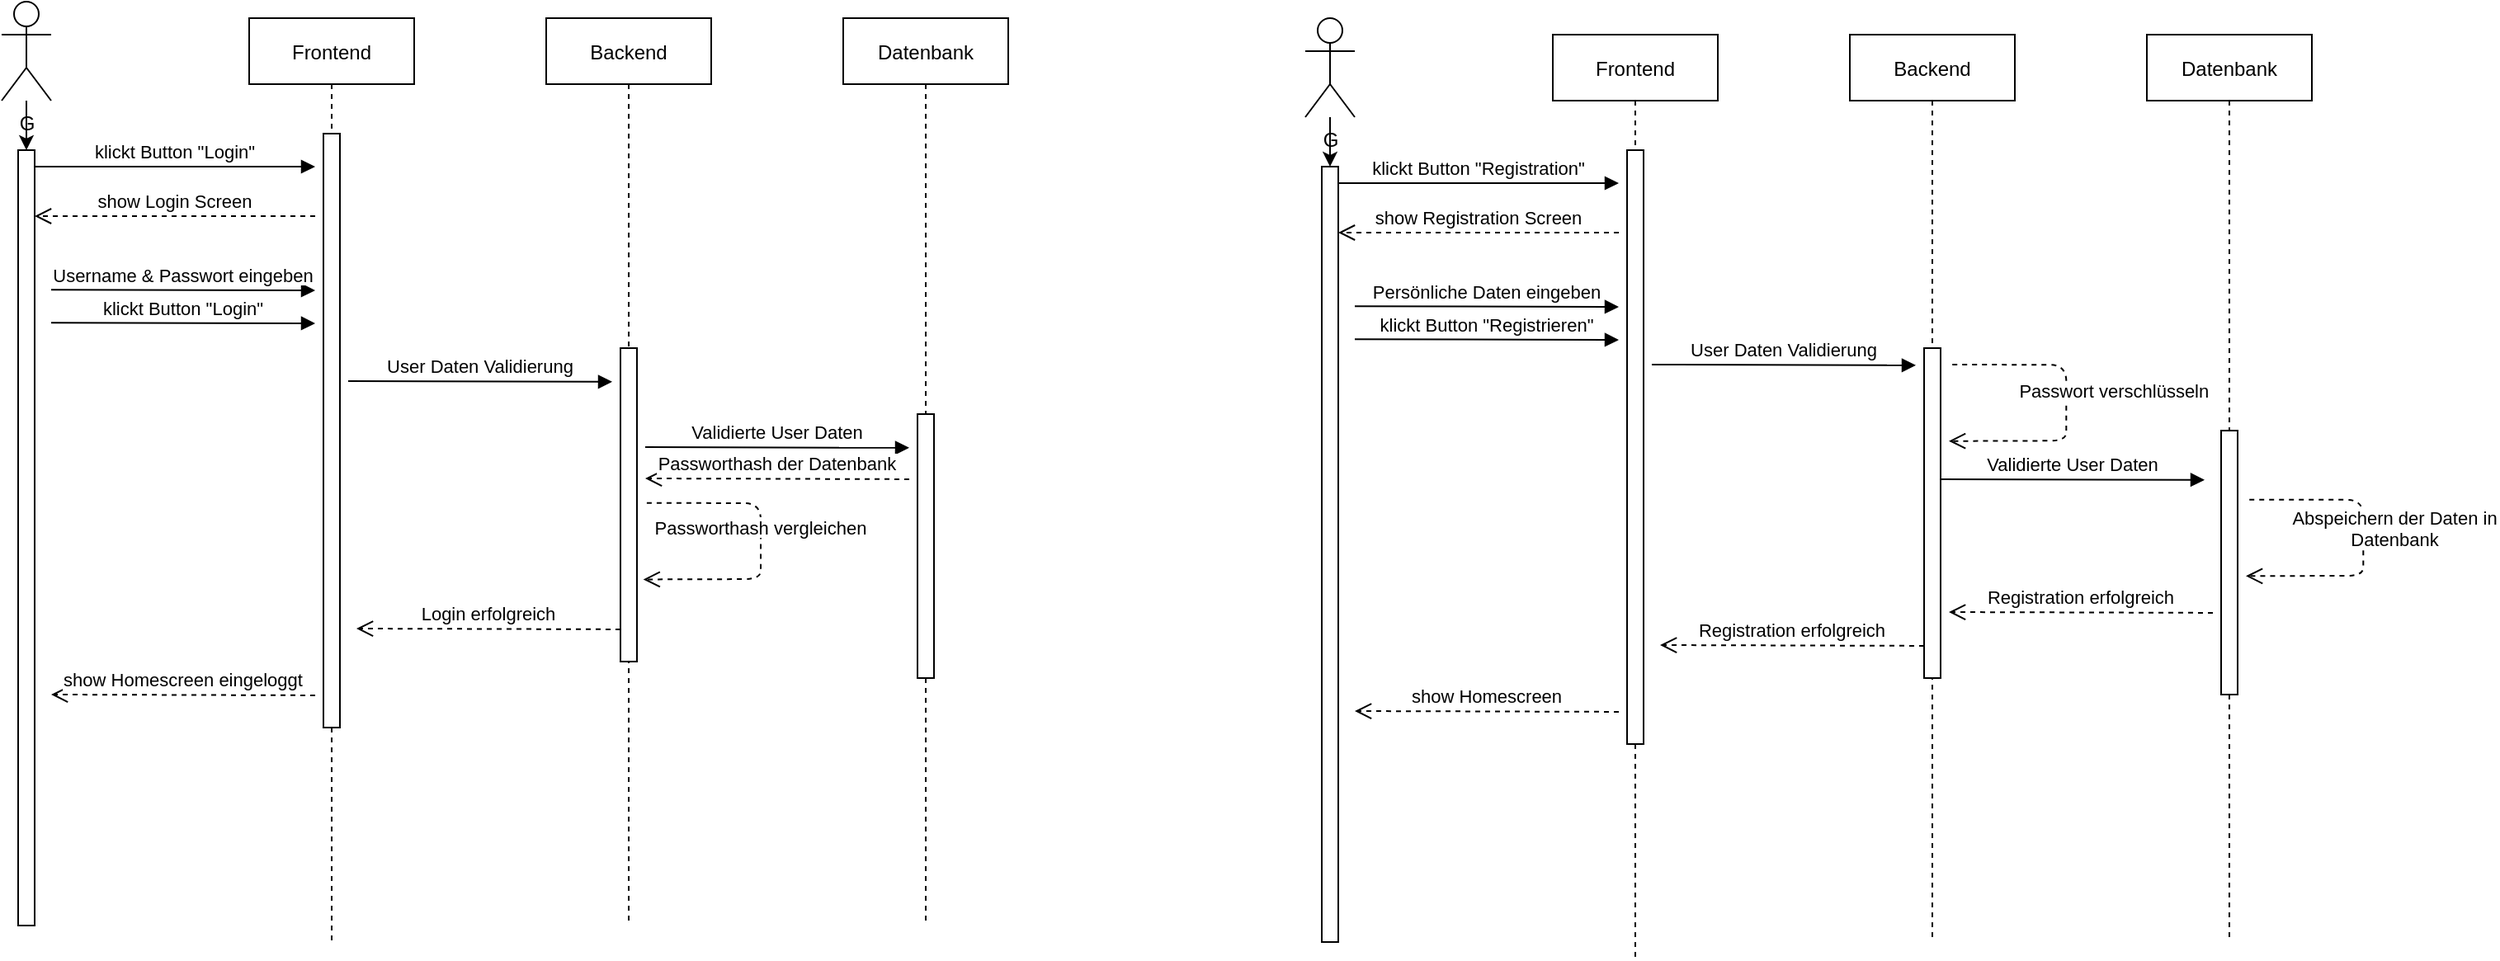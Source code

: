 <mxfile version="20.5.1" type="github">
  <diagram id="kgpKYQtTHZ0yAKxKKP6v" name="Page-1">
    <mxGraphModel dx="2430" dy="827" grid="1" gridSize="10" guides="1" tooltips="1" connect="1" arrows="1" fold="1" page="1" pageScale="1" pageWidth="850" pageHeight="1100" math="0" shadow="0">
      <root>
        <mxCell id="0" />
        <mxCell id="1" parent="0" />
        <mxCell id="3nuBFxr9cyL0pnOWT2aG-1" value="Frontend" style="shape=umlLifeline;perimeter=lifelinePerimeter;container=1;collapsible=0;recursiveResize=0;rounded=0;shadow=0;strokeWidth=1;" parent="1" vertex="1">
          <mxGeometry x="120" y="80" width="100" height="560" as="geometry" />
        </mxCell>
        <mxCell id="3nuBFxr9cyL0pnOWT2aG-2" value="" style="points=[];perimeter=orthogonalPerimeter;rounded=0;shadow=0;strokeWidth=1;" parent="3nuBFxr9cyL0pnOWT2aG-1" vertex="1">
          <mxGeometry x="45" y="70" width="10" height="360" as="geometry" />
        </mxCell>
        <mxCell id="yL3uTGqFGz5-7QbEJGZQ-21" value="Login erfolgreich" style="verticalAlign=bottom;endArrow=open;dashed=1;endSize=8;exitX=0;exitY=0.95;shadow=0;strokeWidth=1;" edge="1" parent="3nuBFxr9cyL0pnOWT2aG-1">
          <mxGeometry relative="1" as="geometry">
            <mxPoint x="65" y="370" as="targetPoint" />
            <mxPoint x="225" y="370.47" as="sourcePoint" />
          </mxGeometry>
        </mxCell>
        <mxCell id="3nuBFxr9cyL0pnOWT2aG-5" value="Backend" style="shape=umlLifeline;perimeter=lifelinePerimeter;container=1;collapsible=0;recursiveResize=0;rounded=0;shadow=0;strokeWidth=1;" parent="1" vertex="1">
          <mxGeometry x="300" y="80" width="100" height="550" as="geometry" />
        </mxCell>
        <mxCell id="3nuBFxr9cyL0pnOWT2aG-6" value="" style="points=[];perimeter=orthogonalPerimeter;rounded=0;shadow=0;strokeWidth=1;" parent="3nuBFxr9cyL0pnOWT2aG-5" vertex="1">
          <mxGeometry x="45" y="200" width="10" height="190" as="geometry" />
        </mxCell>
        <mxCell id="yL3uTGqFGz5-7QbEJGZQ-20" value="Passworthash vergleichen" style="verticalAlign=bottom;endArrow=open;dashed=1;endSize=8;exitX=1.595;exitY=0.494;shadow=0;strokeWidth=1;exitDx=0;exitDy=0;exitPerimeter=0;entryX=1.384;entryY=0.738;entryDx=0;entryDy=0;entryPerimeter=0;" edge="1" parent="3nuBFxr9cyL0pnOWT2aG-5" source="3nuBFxr9cyL0pnOWT2aG-6" target="3nuBFxr9cyL0pnOWT2aG-6">
          <mxGeometry relative="1" as="geometry">
            <mxPoint x="70" y="340" as="targetPoint" />
            <mxPoint x="230" y="340.47" as="sourcePoint" />
            <Array as="points">
              <mxPoint x="130" y="294" />
              <mxPoint x="130" y="320" />
              <mxPoint x="130" y="340" />
            </Array>
          </mxGeometry>
        </mxCell>
        <mxCell id="yL3uTGqFGz5-7QbEJGZQ-1" value="Datenbank" style="shape=umlLifeline;perimeter=lifelinePerimeter;container=1;collapsible=0;recursiveResize=0;rounded=0;shadow=0;strokeWidth=1;" vertex="1" parent="1">
          <mxGeometry x="480" y="80" width="100" height="550" as="geometry" />
        </mxCell>
        <mxCell id="yL3uTGqFGz5-7QbEJGZQ-2" value="" style="points=[];perimeter=orthogonalPerimeter;rounded=0;shadow=0;strokeWidth=1;" vertex="1" parent="yL3uTGqFGz5-7QbEJGZQ-1">
          <mxGeometry x="45" y="240" width="10" height="160" as="geometry" />
        </mxCell>
        <mxCell id="yL3uTGqFGz5-7QbEJGZQ-5" value="" style="points=[];perimeter=orthogonalPerimeter;rounded=0;shadow=0;strokeWidth=1;" vertex="1" parent="1">
          <mxGeometry x="-20" y="160" width="10" height="470" as="geometry" />
        </mxCell>
        <mxCell id="yL3uTGqFGz5-7QbEJGZQ-8" style="edgeStyle=orthogonalEdgeStyle;rounded=0;orthogonalLoop=1;jettySize=auto;html=1;" edge="1" parent="1" source="yL3uTGqFGz5-7QbEJGZQ-6" target="yL3uTGqFGz5-7QbEJGZQ-5">
          <mxGeometry relative="1" as="geometry" />
        </mxCell>
        <mxCell id="yL3uTGqFGz5-7QbEJGZQ-6" value="G" style="shape=umlActor;verticalLabelPosition=bottom;verticalAlign=top;html=1;outlineConnect=0;" vertex="1" parent="1">
          <mxGeometry x="-30" y="70" width="30" height="60" as="geometry" />
        </mxCell>
        <mxCell id="yL3uTGqFGz5-7QbEJGZQ-12" value="show Login Screen" style="verticalAlign=bottom;endArrow=open;dashed=1;endSize=8;exitX=0;exitY=0.95;shadow=0;strokeWidth=1;" edge="1" parent="1">
          <mxGeometry relative="1" as="geometry">
            <mxPoint x="-10" y="200.0" as="targetPoint" />
            <mxPoint x="160" y="200.0" as="sourcePoint" />
          </mxGeometry>
        </mxCell>
        <mxCell id="yL3uTGqFGz5-7QbEJGZQ-13" value="klickt Button &quot;Login&quot;" style="verticalAlign=bottom;endArrow=block;entryX=0;entryY=0;shadow=0;strokeWidth=1;" edge="1" parent="1">
          <mxGeometry relative="1" as="geometry">
            <mxPoint x="-10" y="170.0" as="sourcePoint" />
            <mxPoint x="160" y="170.0" as="targetPoint" />
          </mxGeometry>
        </mxCell>
        <mxCell id="yL3uTGqFGz5-7QbEJGZQ-14" value="klickt Button &quot;Login&quot;" style="verticalAlign=bottom;endArrow=block;shadow=0;strokeWidth=1;" edge="1" parent="1">
          <mxGeometry relative="1" as="geometry">
            <mxPoint y="264.57" as="sourcePoint" />
            <mxPoint x="160" y="265.0" as="targetPoint" />
          </mxGeometry>
        </mxCell>
        <mxCell id="yL3uTGqFGz5-7QbEJGZQ-15" value="Username &amp; Passwort eingeben" style="verticalAlign=bottom;endArrow=block;shadow=0;strokeWidth=1;" edge="1" parent="1">
          <mxGeometry relative="1" as="geometry">
            <mxPoint y="244.57" as="sourcePoint" />
            <mxPoint x="160" y="245.0" as="targetPoint" />
          </mxGeometry>
        </mxCell>
        <mxCell id="yL3uTGqFGz5-7QbEJGZQ-16" value="User Daten Validierung" style="verticalAlign=bottom;endArrow=block;shadow=0;strokeWidth=1;" edge="1" parent="1">
          <mxGeometry relative="1" as="geometry">
            <mxPoint x="180" y="300.0" as="sourcePoint" />
            <mxPoint x="340" y="300.43" as="targetPoint" />
          </mxGeometry>
        </mxCell>
        <mxCell id="yL3uTGqFGz5-7QbEJGZQ-17" value="Validierte User Daten" style="verticalAlign=bottom;endArrow=block;shadow=0;strokeWidth=1;" edge="1" parent="1">
          <mxGeometry relative="1" as="geometry">
            <mxPoint x="360" y="340.0" as="sourcePoint" />
            <mxPoint x="520" y="340.43" as="targetPoint" />
          </mxGeometry>
        </mxCell>
        <mxCell id="yL3uTGqFGz5-7QbEJGZQ-19" value="Passworthash der Datenbank" style="verticalAlign=bottom;endArrow=open;dashed=1;endSize=8;exitX=0;exitY=0.95;shadow=0;strokeWidth=1;" edge="1" parent="1">
          <mxGeometry relative="1" as="geometry">
            <mxPoint x="360" y="359" as="targetPoint" />
            <mxPoint x="520" y="359.47" as="sourcePoint" />
          </mxGeometry>
        </mxCell>
        <mxCell id="yL3uTGqFGz5-7QbEJGZQ-22" value="show Homescreen eingeloggt" style="verticalAlign=bottom;endArrow=open;dashed=1;endSize=8;exitX=0;exitY=0.95;shadow=0;strokeWidth=1;" edge="1" parent="1">
          <mxGeometry relative="1" as="geometry">
            <mxPoint y="490" as="targetPoint" />
            <mxPoint x="160" y="490.47" as="sourcePoint" />
          </mxGeometry>
        </mxCell>
        <mxCell id="yL3uTGqFGz5-7QbEJGZQ-23" value="Frontend" style="shape=umlLifeline;perimeter=lifelinePerimeter;container=1;collapsible=0;recursiveResize=0;rounded=0;shadow=0;strokeWidth=1;" vertex="1" parent="1">
          <mxGeometry x="910" y="90" width="100" height="560" as="geometry" />
        </mxCell>
        <mxCell id="yL3uTGqFGz5-7QbEJGZQ-24" value="" style="points=[];perimeter=orthogonalPerimeter;rounded=0;shadow=0;strokeWidth=1;" vertex="1" parent="yL3uTGqFGz5-7QbEJGZQ-23">
          <mxGeometry x="45" y="70" width="10" height="360" as="geometry" />
        </mxCell>
        <mxCell id="yL3uTGqFGz5-7QbEJGZQ-25" value="Registration erfolgreich" style="verticalAlign=bottom;endArrow=open;dashed=1;endSize=8;exitX=0;exitY=0.95;shadow=0;strokeWidth=1;" edge="1" parent="yL3uTGqFGz5-7QbEJGZQ-23">
          <mxGeometry relative="1" as="geometry">
            <mxPoint x="65" y="370" as="targetPoint" />
            <mxPoint x="225" y="370.47" as="sourcePoint" />
          </mxGeometry>
        </mxCell>
        <mxCell id="yL3uTGqFGz5-7QbEJGZQ-26" value="Backend" style="shape=umlLifeline;perimeter=lifelinePerimeter;container=1;collapsible=0;recursiveResize=0;rounded=0;shadow=0;strokeWidth=1;" vertex="1" parent="1">
          <mxGeometry x="1090" y="90" width="100" height="550" as="geometry" />
        </mxCell>
        <mxCell id="yL3uTGqFGz5-7QbEJGZQ-27" value="" style="points=[];perimeter=orthogonalPerimeter;rounded=0;shadow=0;strokeWidth=1;" vertex="1" parent="yL3uTGqFGz5-7QbEJGZQ-26">
          <mxGeometry x="45" y="190" width="10" height="200" as="geometry" />
        </mxCell>
        <mxCell id="yL3uTGqFGz5-7QbEJGZQ-29" value="Datenbank" style="shape=umlLifeline;perimeter=lifelinePerimeter;container=1;collapsible=0;recursiveResize=0;rounded=0;shadow=0;strokeWidth=1;" vertex="1" parent="1">
          <mxGeometry x="1270" y="90" width="100" height="550" as="geometry" />
        </mxCell>
        <mxCell id="yL3uTGqFGz5-7QbEJGZQ-30" value="" style="points=[];perimeter=orthogonalPerimeter;rounded=0;shadow=0;strokeWidth=1;" vertex="1" parent="yL3uTGqFGz5-7QbEJGZQ-29">
          <mxGeometry x="45" y="240" width="10" height="160" as="geometry" />
        </mxCell>
        <mxCell id="yL3uTGqFGz5-7QbEJGZQ-39" value="Validierte User Daten" style="verticalAlign=bottom;endArrow=block;shadow=0;strokeWidth=1;" edge="1" parent="yL3uTGqFGz5-7QbEJGZQ-29">
          <mxGeometry relative="1" as="geometry">
            <mxPoint x="-125" y="269.44" as="sourcePoint" />
            <mxPoint x="35" y="269.87" as="targetPoint" />
          </mxGeometry>
        </mxCell>
        <mxCell id="yL3uTGqFGz5-7QbEJGZQ-31" value="" style="points=[];perimeter=orthogonalPerimeter;rounded=0;shadow=0;strokeWidth=1;" vertex="1" parent="1">
          <mxGeometry x="770" y="170" width="10" height="470" as="geometry" />
        </mxCell>
        <mxCell id="yL3uTGqFGz5-7QbEJGZQ-32" style="edgeStyle=orthogonalEdgeStyle;rounded=0;orthogonalLoop=1;jettySize=auto;html=1;" edge="1" parent="1" source="yL3uTGqFGz5-7QbEJGZQ-33" target="yL3uTGqFGz5-7QbEJGZQ-31">
          <mxGeometry relative="1" as="geometry" />
        </mxCell>
        <mxCell id="yL3uTGqFGz5-7QbEJGZQ-33" value="G" style="shape=umlActor;verticalLabelPosition=bottom;verticalAlign=top;html=1;outlineConnect=0;" vertex="1" parent="1">
          <mxGeometry x="760" y="80" width="30" height="60" as="geometry" />
        </mxCell>
        <mxCell id="yL3uTGqFGz5-7QbEJGZQ-34" value="show Registration Screen" style="verticalAlign=bottom;endArrow=open;dashed=1;endSize=8;exitX=0;exitY=0.95;shadow=0;strokeWidth=1;" edge="1" parent="1">
          <mxGeometry relative="1" as="geometry">
            <mxPoint x="780" y="210" as="targetPoint" />
            <mxPoint x="950" y="210" as="sourcePoint" />
          </mxGeometry>
        </mxCell>
        <mxCell id="yL3uTGqFGz5-7QbEJGZQ-35" value="klickt Button &quot;Registration&quot;" style="verticalAlign=bottom;endArrow=block;entryX=0;entryY=0;shadow=0;strokeWidth=1;" edge="1" parent="1">
          <mxGeometry relative="1" as="geometry">
            <mxPoint x="780" y="180.0" as="sourcePoint" />
            <mxPoint x="950" y="180.0" as="targetPoint" />
          </mxGeometry>
        </mxCell>
        <mxCell id="yL3uTGqFGz5-7QbEJGZQ-36" value="klickt Button &quot;Registrieren&quot;" style="verticalAlign=bottom;endArrow=block;shadow=0;strokeWidth=1;" edge="1" parent="1">
          <mxGeometry relative="1" as="geometry">
            <mxPoint x="790" y="274.57" as="sourcePoint" />
            <mxPoint x="950" y="275.0" as="targetPoint" />
          </mxGeometry>
        </mxCell>
        <mxCell id="yL3uTGqFGz5-7QbEJGZQ-37" value="Persönliche Daten eingeben" style="verticalAlign=bottom;endArrow=block;shadow=0;strokeWidth=1;" edge="1" parent="1">
          <mxGeometry relative="1" as="geometry">
            <mxPoint x="790" y="254.57" as="sourcePoint" />
            <mxPoint x="950" y="255.0" as="targetPoint" />
          </mxGeometry>
        </mxCell>
        <mxCell id="yL3uTGqFGz5-7QbEJGZQ-38" value="User Daten Validierung" style="verticalAlign=bottom;endArrow=block;shadow=0;strokeWidth=1;" edge="1" parent="1">
          <mxGeometry relative="1" as="geometry">
            <mxPoint x="970" y="290.0" as="sourcePoint" />
            <mxPoint x="1130" y="290.43" as="targetPoint" />
          </mxGeometry>
        </mxCell>
        <mxCell id="yL3uTGqFGz5-7QbEJGZQ-40" value="Registration erfolgreich" style="verticalAlign=bottom;endArrow=open;dashed=1;endSize=8;exitX=0;exitY=0.95;shadow=0;strokeWidth=1;" edge="1" parent="1">
          <mxGeometry relative="1" as="geometry">
            <mxPoint x="1150" y="440" as="targetPoint" />
            <mxPoint x="1310" y="440.47" as="sourcePoint" />
          </mxGeometry>
        </mxCell>
        <mxCell id="yL3uTGqFGz5-7QbEJGZQ-41" value="show Homescreen" style="verticalAlign=bottom;endArrow=open;dashed=1;endSize=8;exitX=0;exitY=0.95;shadow=0;strokeWidth=1;" edge="1" parent="1">
          <mxGeometry relative="1" as="geometry">
            <mxPoint x="790" y="500" as="targetPoint" />
            <mxPoint x="950" y="500.47" as="sourcePoint" />
          </mxGeometry>
        </mxCell>
        <mxCell id="yL3uTGqFGz5-7QbEJGZQ-43" value="Abspeichern der Daten in&#xa;Datenbank&#xa;" style="verticalAlign=bottom;endArrow=open;dashed=1;endSize=8;exitX=1.595;exitY=0.494;shadow=0;strokeWidth=1;exitDx=0;exitDy=0;exitPerimeter=0;entryX=1.384;entryY=0.738;entryDx=0;entryDy=0;entryPerimeter=0;" edge="1" parent="1">
          <mxGeometry x="0.236" y="19" relative="1" as="geometry">
            <mxPoint x="1330.0" y="418.18" as="targetPoint" />
            <mxPoint x="1332.11" y="371.82" as="sourcePoint" />
            <Array as="points">
              <mxPoint x="1401.16" y="371.96" />
              <mxPoint x="1401.16" y="397.96" />
              <mxPoint x="1401.16" y="417.96" />
            </Array>
            <mxPoint x="19" y="-19" as="offset" />
          </mxGeometry>
        </mxCell>
        <mxCell id="yL3uTGqFGz5-7QbEJGZQ-45" value="Passwort verschlüsseln" style="verticalAlign=bottom;endArrow=open;dashed=1;endSize=8;exitX=1.595;exitY=0.494;shadow=0;strokeWidth=1;exitDx=0;exitDy=0;exitPerimeter=0;entryX=1.384;entryY=0.738;entryDx=0;entryDy=0;entryPerimeter=0;" edge="1" parent="1">
          <mxGeometry x="0.021" y="29" relative="1" as="geometry">
            <mxPoint x="1150" y="336.36" as="targetPoint" />
            <mxPoint x="1152.11" y="290.0" as="sourcePoint" />
            <Array as="points">
              <mxPoint x="1221.16" y="290.14" />
              <mxPoint x="1221.16" y="316.14" />
              <mxPoint x="1221.16" y="336.14" />
            </Array>
            <mxPoint y="-1" as="offset" />
          </mxGeometry>
        </mxCell>
      </root>
    </mxGraphModel>
  </diagram>
</mxfile>
